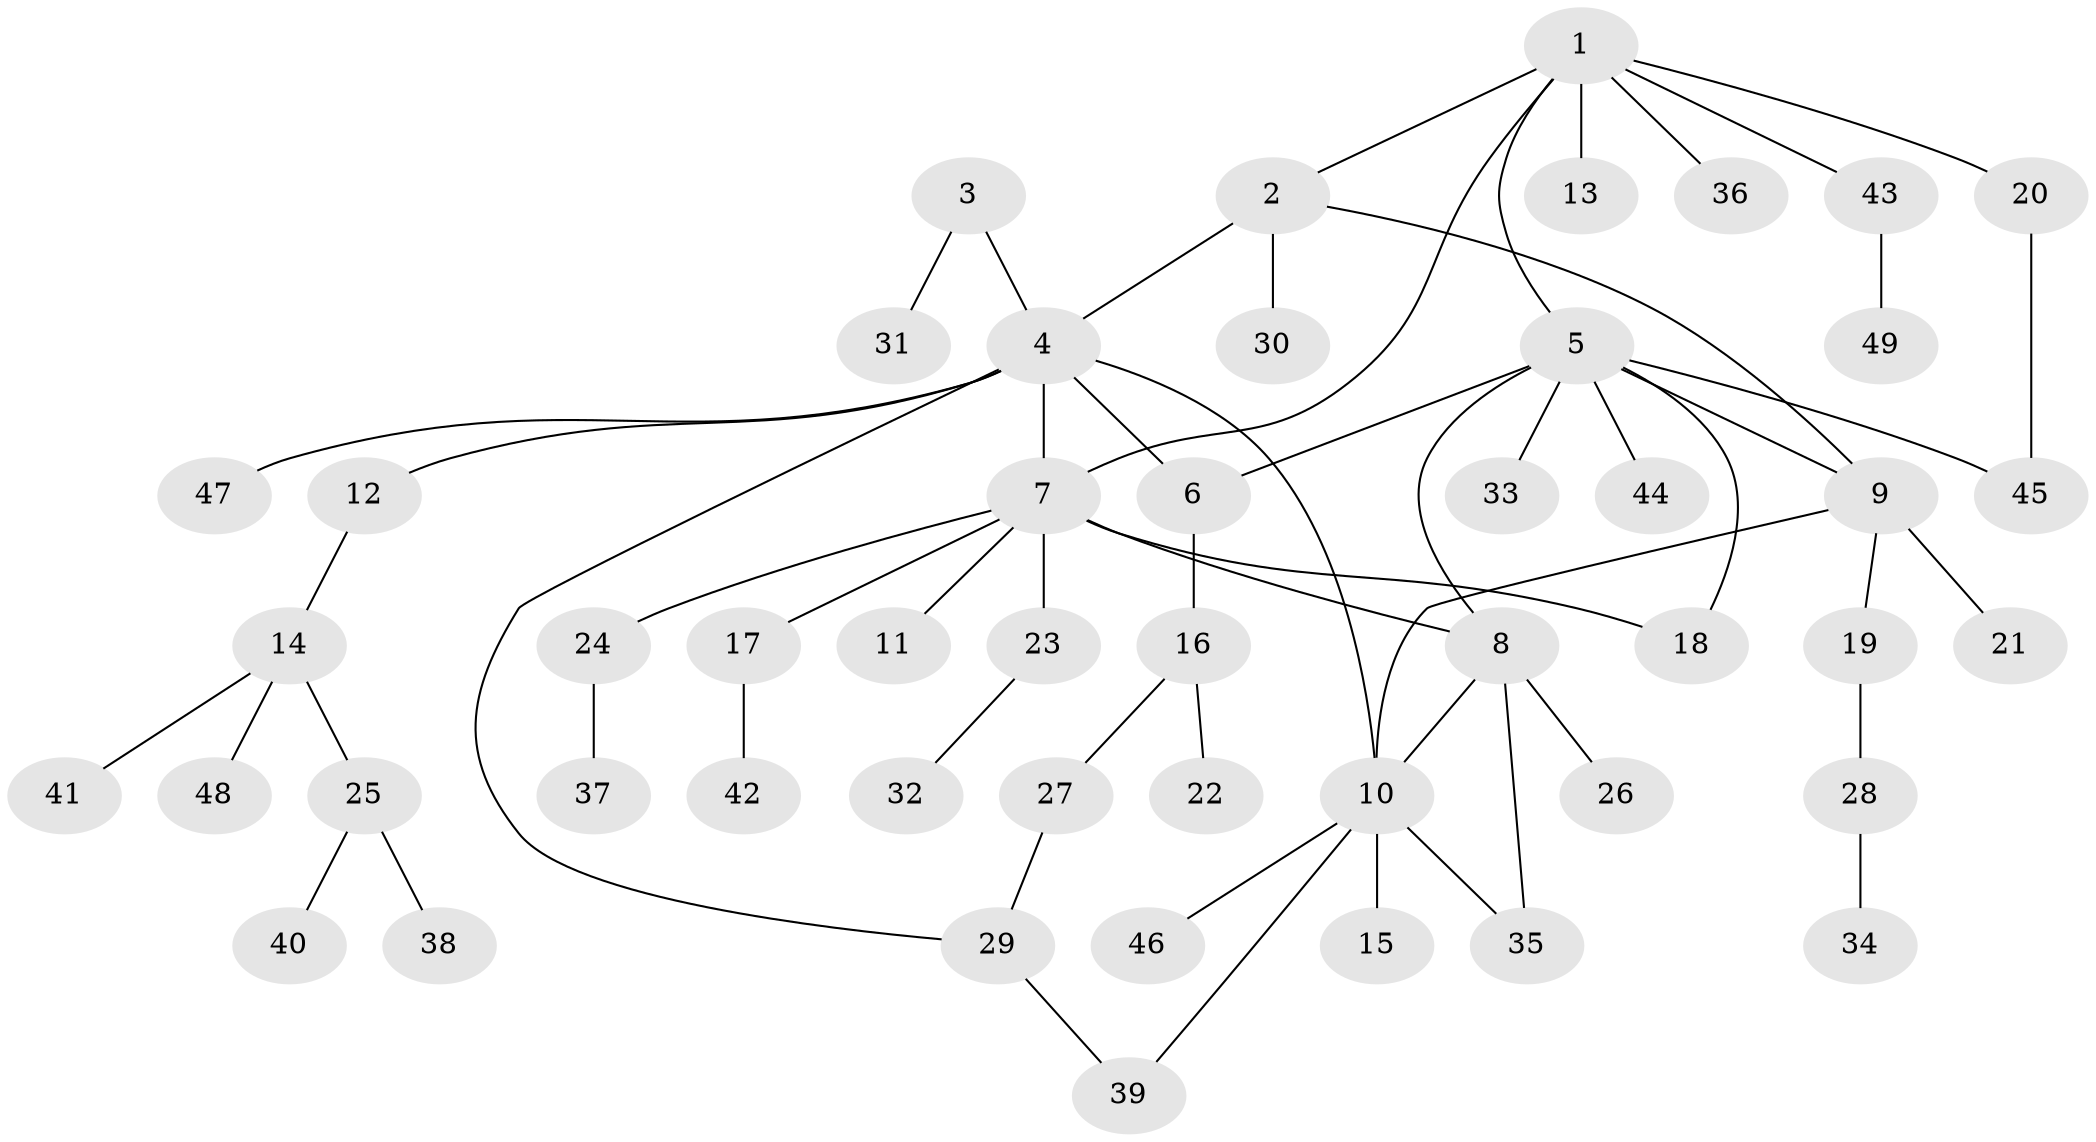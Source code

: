 // coarse degree distribution, {6: 0.03125, 7: 0.125, 1: 0.5625, 4: 0.0625, 8: 0.03125, 2: 0.125, 5: 0.03125, 3: 0.03125}
// Generated by graph-tools (version 1.1) at 2025/42/03/06/25 10:42:08]
// undirected, 49 vertices, 59 edges
graph export_dot {
graph [start="1"]
  node [color=gray90,style=filled];
  1;
  2;
  3;
  4;
  5;
  6;
  7;
  8;
  9;
  10;
  11;
  12;
  13;
  14;
  15;
  16;
  17;
  18;
  19;
  20;
  21;
  22;
  23;
  24;
  25;
  26;
  27;
  28;
  29;
  30;
  31;
  32;
  33;
  34;
  35;
  36;
  37;
  38;
  39;
  40;
  41;
  42;
  43;
  44;
  45;
  46;
  47;
  48;
  49;
  1 -- 2;
  1 -- 5;
  1 -- 7;
  1 -- 13;
  1 -- 20;
  1 -- 36;
  1 -- 43;
  2 -- 4;
  2 -- 9;
  2 -- 30;
  3 -- 4;
  3 -- 31;
  4 -- 6;
  4 -- 7;
  4 -- 10;
  4 -- 12;
  4 -- 29;
  4 -- 47;
  5 -- 6;
  5 -- 8;
  5 -- 9;
  5 -- 18;
  5 -- 33;
  5 -- 44;
  5 -- 45;
  6 -- 16;
  7 -- 8;
  7 -- 11;
  7 -- 17;
  7 -- 18;
  7 -- 23;
  7 -- 24;
  8 -- 10;
  8 -- 26;
  8 -- 35;
  9 -- 10;
  9 -- 19;
  9 -- 21;
  10 -- 15;
  10 -- 35;
  10 -- 39;
  10 -- 46;
  12 -- 14;
  14 -- 25;
  14 -- 41;
  14 -- 48;
  16 -- 22;
  16 -- 27;
  17 -- 42;
  19 -- 28;
  20 -- 45;
  23 -- 32;
  24 -- 37;
  25 -- 38;
  25 -- 40;
  27 -- 29;
  28 -- 34;
  29 -- 39;
  43 -- 49;
}
